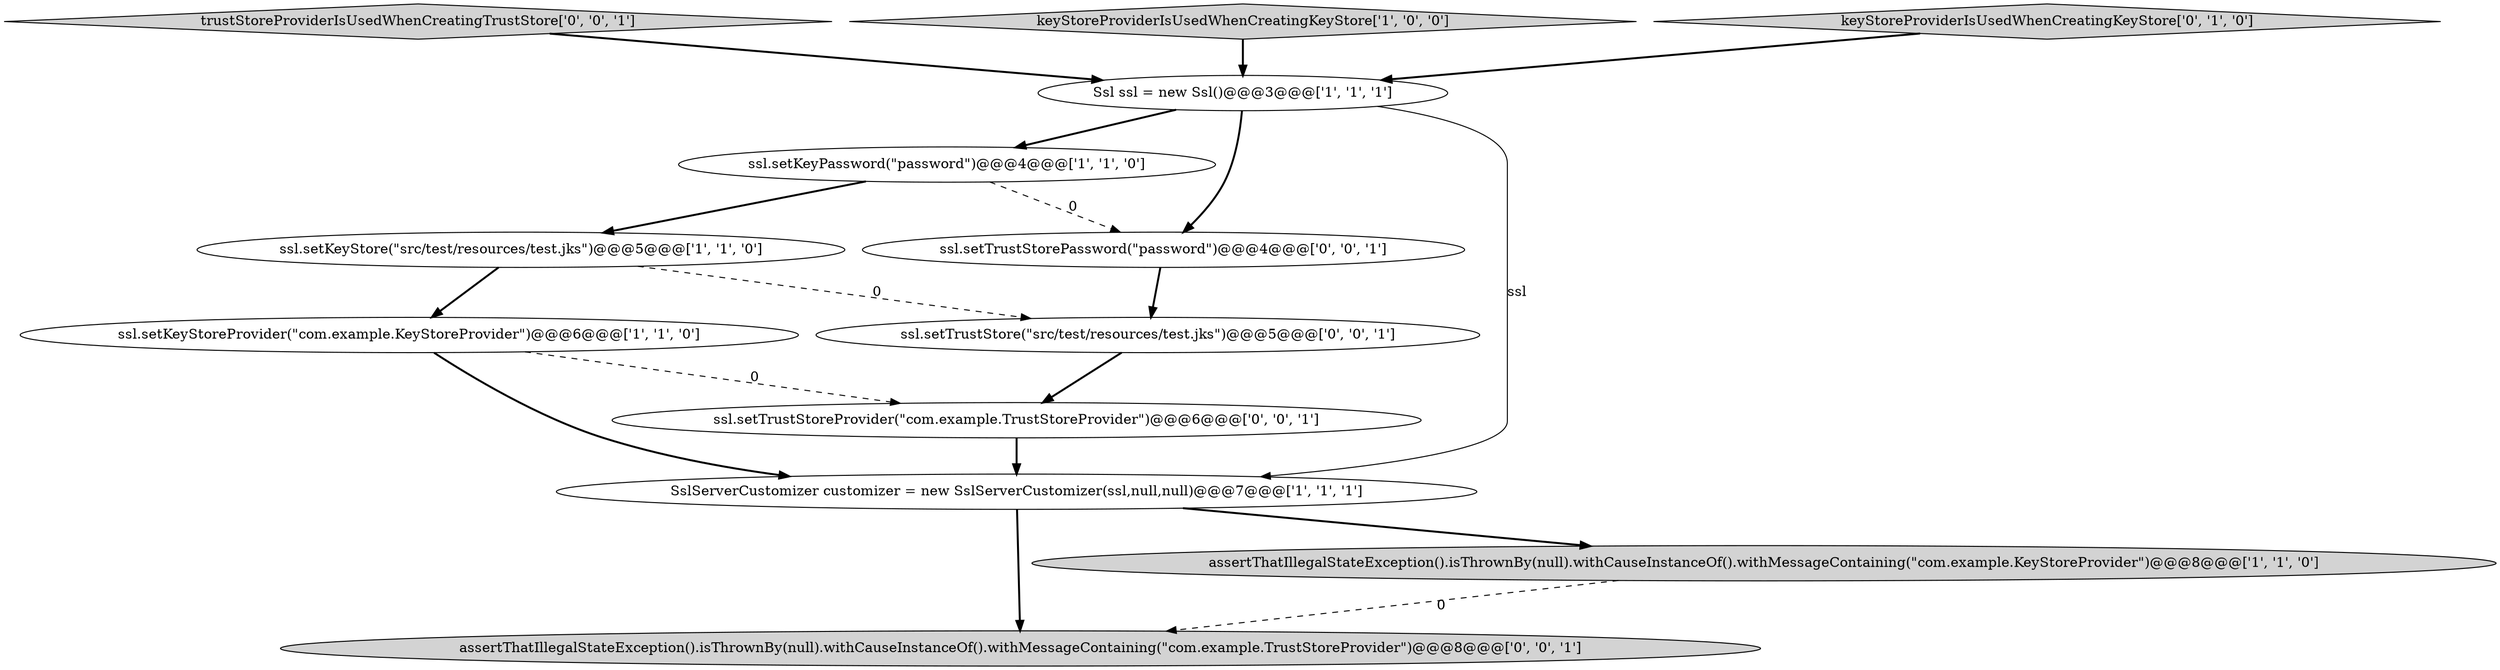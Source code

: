 digraph {
4 [style = filled, label = "ssl.setKeyStore(\"src/test/resources/test.jks\")@@@5@@@['1', '1', '0']", fillcolor = white, shape = ellipse image = "AAA0AAABBB1BBB"];
1 [style = filled, label = "ssl.setKeyPassword(\"password\")@@@4@@@['1', '1', '0']", fillcolor = white, shape = ellipse image = "AAA0AAABBB1BBB"];
5 [style = filled, label = "ssl.setKeyStoreProvider(\"com.example.KeyStoreProvider\")@@@6@@@['1', '1', '0']", fillcolor = white, shape = ellipse image = "AAA0AAABBB1BBB"];
9 [style = filled, label = "assertThatIllegalStateException().isThrownBy(null).withCauseInstanceOf().withMessageContaining(\"com.example.TrustStoreProvider\")@@@8@@@['0', '0', '1']", fillcolor = lightgray, shape = ellipse image = "AAA0AAABBB3BBB"];
2 [style = filled, label = "Ssl ssl = new Ssl()@@@3@@@['1', '1', '1']", fillcolor = white, shape = ellipse image = "AAA0AAABBB1BBB"];
8 [style = filled, label = "ssl.setTrustStorePassword(\"password\")@@@4@@@['0', '0', '1']", fillcolor = white, shape = ellipse image = "AAA0AAABBB3BBB"];
11 [style = filled, label = "trustStoreProviderIsUsedWhenCreatingTrustStore['0', '0', '1']", fillcolor = lightgray, shape = diamond image = "AAA0AAABBB3BBB"];
12 [style = filled, label = "ssl.setTrustStoreProvider(\"com.example.TrustStoreProvider\")@@@6@@@['0', '0', '1']", fillcolor = white, shape = ellipse image = "AAA0AAABBB3BBB"];
10 [style = filled, label = "ssl.setTrustStore(\"src/test/resources/test.jks\")@@@5@@@['0', '0', '1']", fillcolor = white, shape = ellipse image = "AAA0AAABBB3BBB"];
3 [style = filled, label = "keyStoreProviderIsUsedWhenCreatingKeyStore['1', '0', '0']", fillcolor = lightgray, shape = diamond image = "AAA0AAABBB1BBB"];
0 [style = filled, label = "assertThatIllegalStateException().isThrownBy(null).withCauseInstanceOf().withMessageContaining(\"com.example.KeyStoreProvider\")@@@8@@@['1', '1', '0']", fillcolor = lightgray, shape = ellipse image = "AAA0AAABBB1BBB"];
7 [style = filled, label = "keyStoreProviderIsUsedWhenCreatingKeyStore['0', '1', '0']", fillcolor = lightgray, shape = diamond image = "AAA0AAABBB2BBB"];
6 [style = filled, label = "SslServerCustomizer customizer = new SslServerCustomizer(ssl,null,null)@@@7@@@['1', '1', '1']", fillcolor = white, shape = ellipse image = "AAA0AAABBB1BBB"];
8->10 [style = bold, label=""];
1->8 [style = dashed, label="0"];
1->4 [style = bold, label=""];
5->12 [style = dashed, label="0"];
6->0 [style = bold, label=""];
0->9 [style = dashed, label="0"];
5->6 [style = bold, label=""];
3->2 [style = bold, label=""];
6->9 [style = bold, label=""];
4->10 [style = dashed, label="0"];
12->6 [style = bold, label=""];
10->12 [style = bold, label=""];
4->5 [style = bold, label=""];
7->2 [style = bold, label=""];
2->1 [style = bold, label=""];
11->2 [style = bold, label=""];
2->8 [style = bold, label=""];
2->6 [style = solid, label="ssl"];
}
